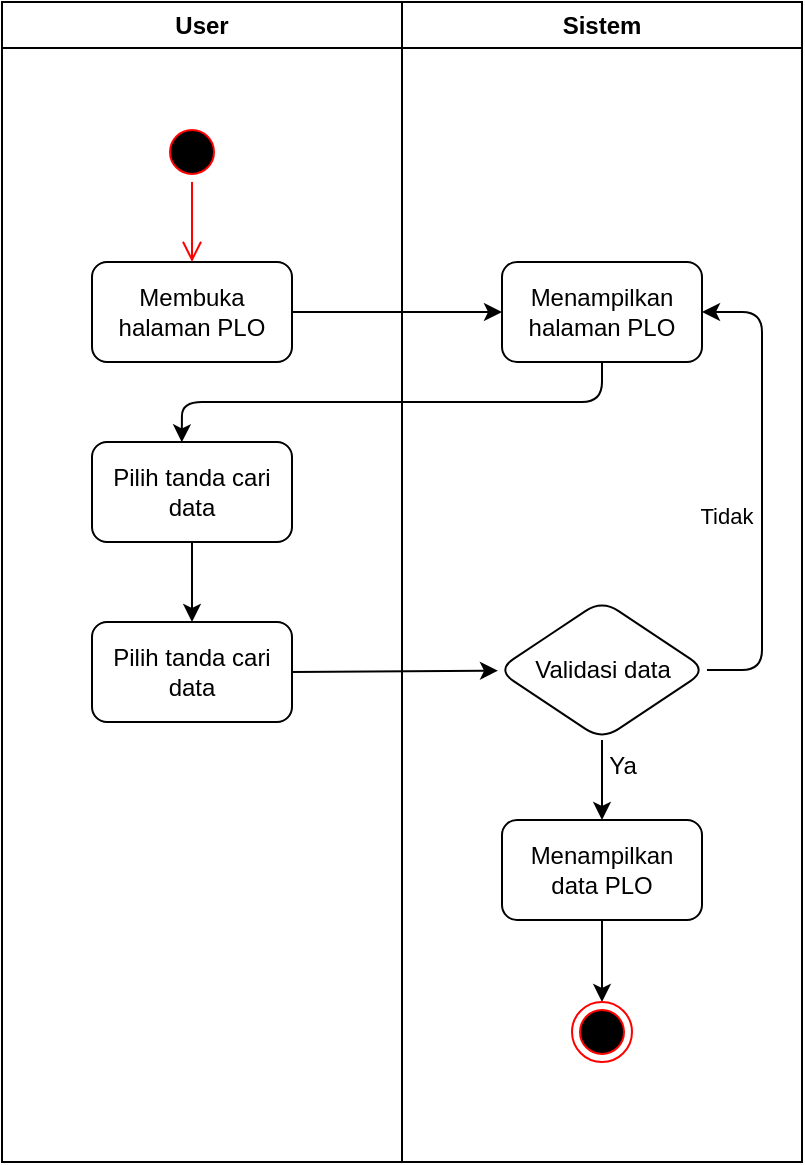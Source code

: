 <mxfile>
    <diagram id="gfCSxNtTpPFD9gn5Gr9L" name="Page-1">
        <mxGraphModel dx="1024" dy="559" grid="1" gridSize="10" guides="1" tooltips="1" connect="1" arrows="1" fold="1" page="1" pageScale="1" pageWidth="850" pageHeight="1100" math="0" shadow="0">
            <root>
                <mxCell id="0"/>
                <mxCell id="1" parent="0"/>
                <mxCell id="2" value="User" style="swimlane;whiteSpace=wrap;html=1;" vertex="1" parent="1">
                    <mxGeometry x="120" y="80" width="200" height="580" as="geometry"/>
                </mxCell>
                <mxCell id="4" value="Membuka halaman PLO" style="rounded=1;whiteSpace=wrap;html=1;" vertex="1" parent="2">
                    <mxGeometry x="45" y="130" width="100" height="50" as="geometry"/>
                </mxCell>
                <mxCell id="5" value="" style="ellipse;html=1;shape=startState;fillColor=#000000;strokeColor=#ff0000;" vertex="1" parent="2">
                    <mxGeometry x="80" y="60" width="30" height="30" as="geometry"/>
                </mxCell>
                <mxCell id="6" value="" style="edgeStyle=orthogonalEdgeStyle;html=1;verticalAlign=bottom;endArrow=open;endSize=8;strokeColor=#ff0000;entryX=0.5;entryY=0;entryDx=0;entryDy=0;" edge="1" source="5" parent="2" target="4">
                    <mxGeometry relative="1" as="geometry">
                        <mxPoint x="95" y="150" as="targetPoint"/>
                    </mxGeometry>
                </mxCell>
                <mxCell id="27" value="" style="edgeStyle=none;html=1;" edge="1" parent="2" source="24" target="25">
                    <mxGeometry relative="1" as="geometry"/>
                </mxCell>
                <mxCell id="24" value="Pilih tanda cari data" style="rounded=1;whiteSpace=wrap;html=1;" vertex="1" parent="2">
                    <mxGeometry x="45" y="220" width="100" height="50" as="geometry"/>
                </mxCell>
                <mxCell id="25" value="Pilih tanda cari data" style="rounded=1;whiteSpace=wrap;html=1;" vertex="1" parent="2">
                    <mxGeometry x="45" y="310" width="100" height="50" as="geometry"/>
                </mxCell>
                <mxCell id="3" value="Sistem" style="swimlane;whiteSpace=wrap;html=1;" vertex="1" parent="1">
                    <mxGeometry x="320" y="80" width="200" height="580" as="geometry"/>
                </mxCell>
                <mxCell id="7" value="Menampilkan halaman PLO" style="rounded=1;whiteSpace=wrap;html=1;" vertex="1" parent="3">
                    <mxGeometry x="50" y="130" width="100" height="50" as="geometry"/>
                </mxCell>
                <mxCell id="21" value="" style="edgeStyle=none;html=1;" edge="1" parent="3" source="13" target="20">
                    <mxGeometry relative="1" as="geometry"/>
                </mxCell>
                <mxCell id="13" value="Menampilkan data PLO" style="rounded=1;whiteSpace=wrap;html=1;" vertex="1" parent="3">
                    <mxGeometry x="50" y="409" width="100" height="50" as="geometry"/>
                </mxCell>
                <mxCell id="16" value="" style="edgeStyle=none;html=1;" edge="1" parent="3" source="14" target="13">
                    <mxGeometry relative="1" as="geometry"/>
                </mxCell>
                <mxCell id="17" style="edgeStyle=none;html=1;exitX=1;exitY=0.5;exitDx=0;exitDy=0;entryX=1;entryY=0.5;entryDx=0;entryDy=0;" edge="1" parent="3" source="14" target="7">
                    <mxGeometry relative="1" as="geometry">
                        <Array as="points">
                            <mxPoint x="180" y="334"/>
                            <mxPoint x="180" y="155"/>
                        </Array>
                    </mxGeometry>
                </mxCell>
                <mxCell id="18" value="Tidak" style="edgeLabel;html=1;align=center;verticalAlign=middle;resizable=0;points=[];" vertex="1" connectable="0" parent="17">
                    <mxGeometry x="-0.118" y="4" relative="1" as="geometry">
                        <mxPoint x="-14" as="offset"/>
                    </mxGeometry>
                </mxCell>
                <mxCell id="14" value="Validasi data" style="rhombus;whiteSpace=wrap;html=1;rounded=1;" vertex="1" parent="3">
                    <mxGeometry x="47.5" y="299" width="105" height="70" as="geometry"/>
                </mxCell>
                <mxCell id="20" value="" style="ellipse;html=1;shape=endState;fillColor=#000000;strokeColor=#ff0000;" vertex="1" parent="3">
                    <mxGeometry x="85" y="500" width="30" height="30" as="geometry"/>
                </mxCell>
                <mxCell id="8" value="" style="edgeStyle=none;html=1;" edge="1" parent="1" source="4" target="7">
                    <mxGeometry relative="1" as="geometry"/>
                </mxCell>
                <mxCell id="10" value="" style="edgeStyle=none;html=1;entryX=0.449;entryY=0.003;entryDx=0;entryDy=0;exitX=0.5;exitY=1;exitDx=0;exitDy=0;entryPerimeter=0;" edge="1" parent="1" source="7" target="24">
                    <mxGeometry relative="1" as="geometry">
                        <mxPoint x="215" y="300" as="targetPoint"/>
                        <Array as="points">
                            <mxPoint x="420" y="280"/>
                            <mxPoint x="320" y="280"/>
                            <mxPoint x="210" y="280"/>
                        </Array>
                    </mxGeometry>
                </mxCell>
                <mxCell id="15" value="" style="edgeStyle=none;html=1;exitX=1;exitY=0.5;exitDx=0;exitDy=0;" edge="1" parent="1" source="25" target="14">
                    <mxGeometry relative="1" as="geometry">
                        <mxPoint x="285" y="325" as="sourcePoint"/>
                    </mxGeometry>
                </mxCell>
                <mxCell id="19" value="Ya" style="text;html=1;align=center;verticalAlign=middle;resizable=0;points=[];autosize=1;strokeColor=none;fillColor=none;" vertex="1" parent="1">
                    <mxGeometry x="410" y="447" width="40" height="30" as="geometry"/>
                </mxCell>
            </root>
        </mxGraphModel>
    </diagram>
</mxfile>
